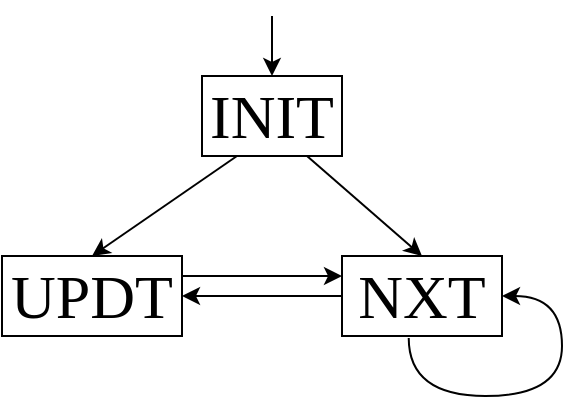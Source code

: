 <mxfile version="12.9.7" type="device"><diagram id="C5RBs43oDa-KdzZeNtuy" name="Page-1"><mxGraphModel dx="1449" dy="984" grid="1" gridSize="10" guides="1" tooltips="1" connect="1" arrows="1" fold="1" page="1" pageScale="1" pageWidth="2339" pageHeight="3300" math="0" shadow="0"><root><mxCell id="WIyWlLk6GJQsqaUBKTNV-0"/><mxCell id="WIyWlLk6GJQsqaUBKTNV-1" parent="WIyWlLk6GJQsqaUBKTNV-0"/><mxCell id="miT-gH-v6I3RbXiLJisk-7" style="edgeStyle=none;rounded=0;orthogonalLoop=1;jettySize=auto;html=1;exitX=0.25;exitY=1;exitDx=0;exitDy=0;entryX=0.5;entryY=0;entryDx=0;entryDy=0;" parent="WIyWlLk6GJQsqaUBKTNV-1" source="mIihfWr5q3QHx2a527gM-7" target="o-0xFK90oUEzO5xqYwKt-1" edge="1"><mxGeometry relative="1" as="geometry"/></mxCell><mxCell id="miT-gH-v6I3RbXiLJisk-8" style="edgeStyle=none;rounded=0;orthogonalLoop=1;jettySize=auto;html=1;exitX=0.75;exitY=1;exitDx=0;exitDy=0;entryX=0.5;entryY=0;entryDx=0;entryDy=0;" parent="WIyWlLk6GJQsqaUBKTNV-1" source="mIihfWr5q3QHx2a527gM-7" target="o-0xFK90oUEzO5xqYwKt-0" edge="1"><mxGeometry relative="1" as="geometry"/></mxCell><mxCell id="mIihfWr5q3QHx2a527gM-7" value="INIT" style="rounded=0;whiteSpace=wrap;html=1;fontFamily=Times New Roman;fontSize=31;" parent="WIyWlLk6GJQsqaUBKTNV-1" vertex="1"><mxGeometry x="340" y="250" width="70" height="40" as="geometry"/></mxCell><mxCell id="miT-gH-v6I3RbXiLJisk-10" style="edgeStyle=none;rounded=0;orthogonalLoop=1;jettySize=auto;html=1;exitX=0;exitY=0.5;exitDx=0;exitDy=0;entryX=1;entryY=0.5;entryDx=0;entryDy=0;" parent="WIyWlLk6GJQsqaUBKTNV-1" source="o-0xFK90oUEzO5xqYwKt-0" target="o-0xFK90oUEzO5xqYwKt-1" edge="1"><mxGeometry relative="1" as="geometry"/></mxCell><mxCell id="o-0xFK90oUEzO5xqYwKt-0" value="NXT" style="rounded=0;whiteSpace=wrap;html=1;fontFamily=Times New Roman;fontSize=31;" parent="WIyWlLk6GJQsqaUBKTNV-1" vertex="1"><mxGeometry x="410" y="340" width="80" height="40" as="geometry"/></mxCell><mxCell id="miT-gH-v6I3RbXiLJisk-9" style="edgeStyle=none;rounded=0;orthogonalLoop=1;jettySize=auto;html=1;exitX=1;exitY=0.25;exitDx=0;exitDy=0;entryX=0;entryY=0.25;entryDx=0;entryDy=0;" parent="WIyWlLk6GJQsqaUBKTNV-1" source="o-0xFK90oUEzO5xqYwKt-1" target="o-0xFK90oUEzO5xqYwKt-0" edge="1"><mxGeometry relative="1" as="geometry"/></mxCell><mxCell id="o-0xFK90oUEzO5xqYwKt-1" value="UPDT" style="rounded=0;whiteSpace=wrap;html=1;fontFamily=Times New Roman;fontSize=31;" parent="WIyWlLk6GJQsqaUBKTNV-1" vertex="1"><mxGeometry x="240" y="340" width="90" height="40" as="geometry"/></mxCell><mxCell id="miT-gH-v6I3RbXiLJisk-16" value="" style="endArrow=classic;html=1;exitX=0.417;exitY=1.025;exitDx=0;exitDy=0;exitPerimeter=0;edgeStyle=orthogonalEdgeStyle;curved=1;entryX=1;entryY=0.5;entryDx=0;entryDy=0;" parent="WIyWlLk6GJQsqaUBKTNV-1" source="o-0xFK90oUEzO5xqYwKt-0" target="o-0xFK90oUEzO5xqYwKt-0" edge="1"><mxGeometry width="50" height="50" relative="1" as="geometry"><mxPoint x="400" y="470" as="sourcePoint"/><mxPoint x="490" y="430" as="targetPoint"/><Array as="points"><mxPoint x="443" y="410"/><mxPoint x="520" y="410"/><mxPoint x="520" y="360"/></Array></mxGeometry></mxCell><mxCell id="Q-yEgDw7RytD3xj16vZ6-0" value="" style="endArrow=classic;html=1;entryX=0.5;entryY=0;entryDx=0;entryDy=0;" parent="WIyWlLk6GJQsqaUBKTNV-1" target="mIihfWr5q3QHx2a527gM-7" edge="1"><mxGeometry width="50" height="50" relative="1" as="geometry"><mxPoint x="375" y="220" as="sourcePoint"/><mxPoint x="540" y="330" as="targetPoint"/></mxGeometry></mxCell></root></mxGraphModel></diagram></mxfile>